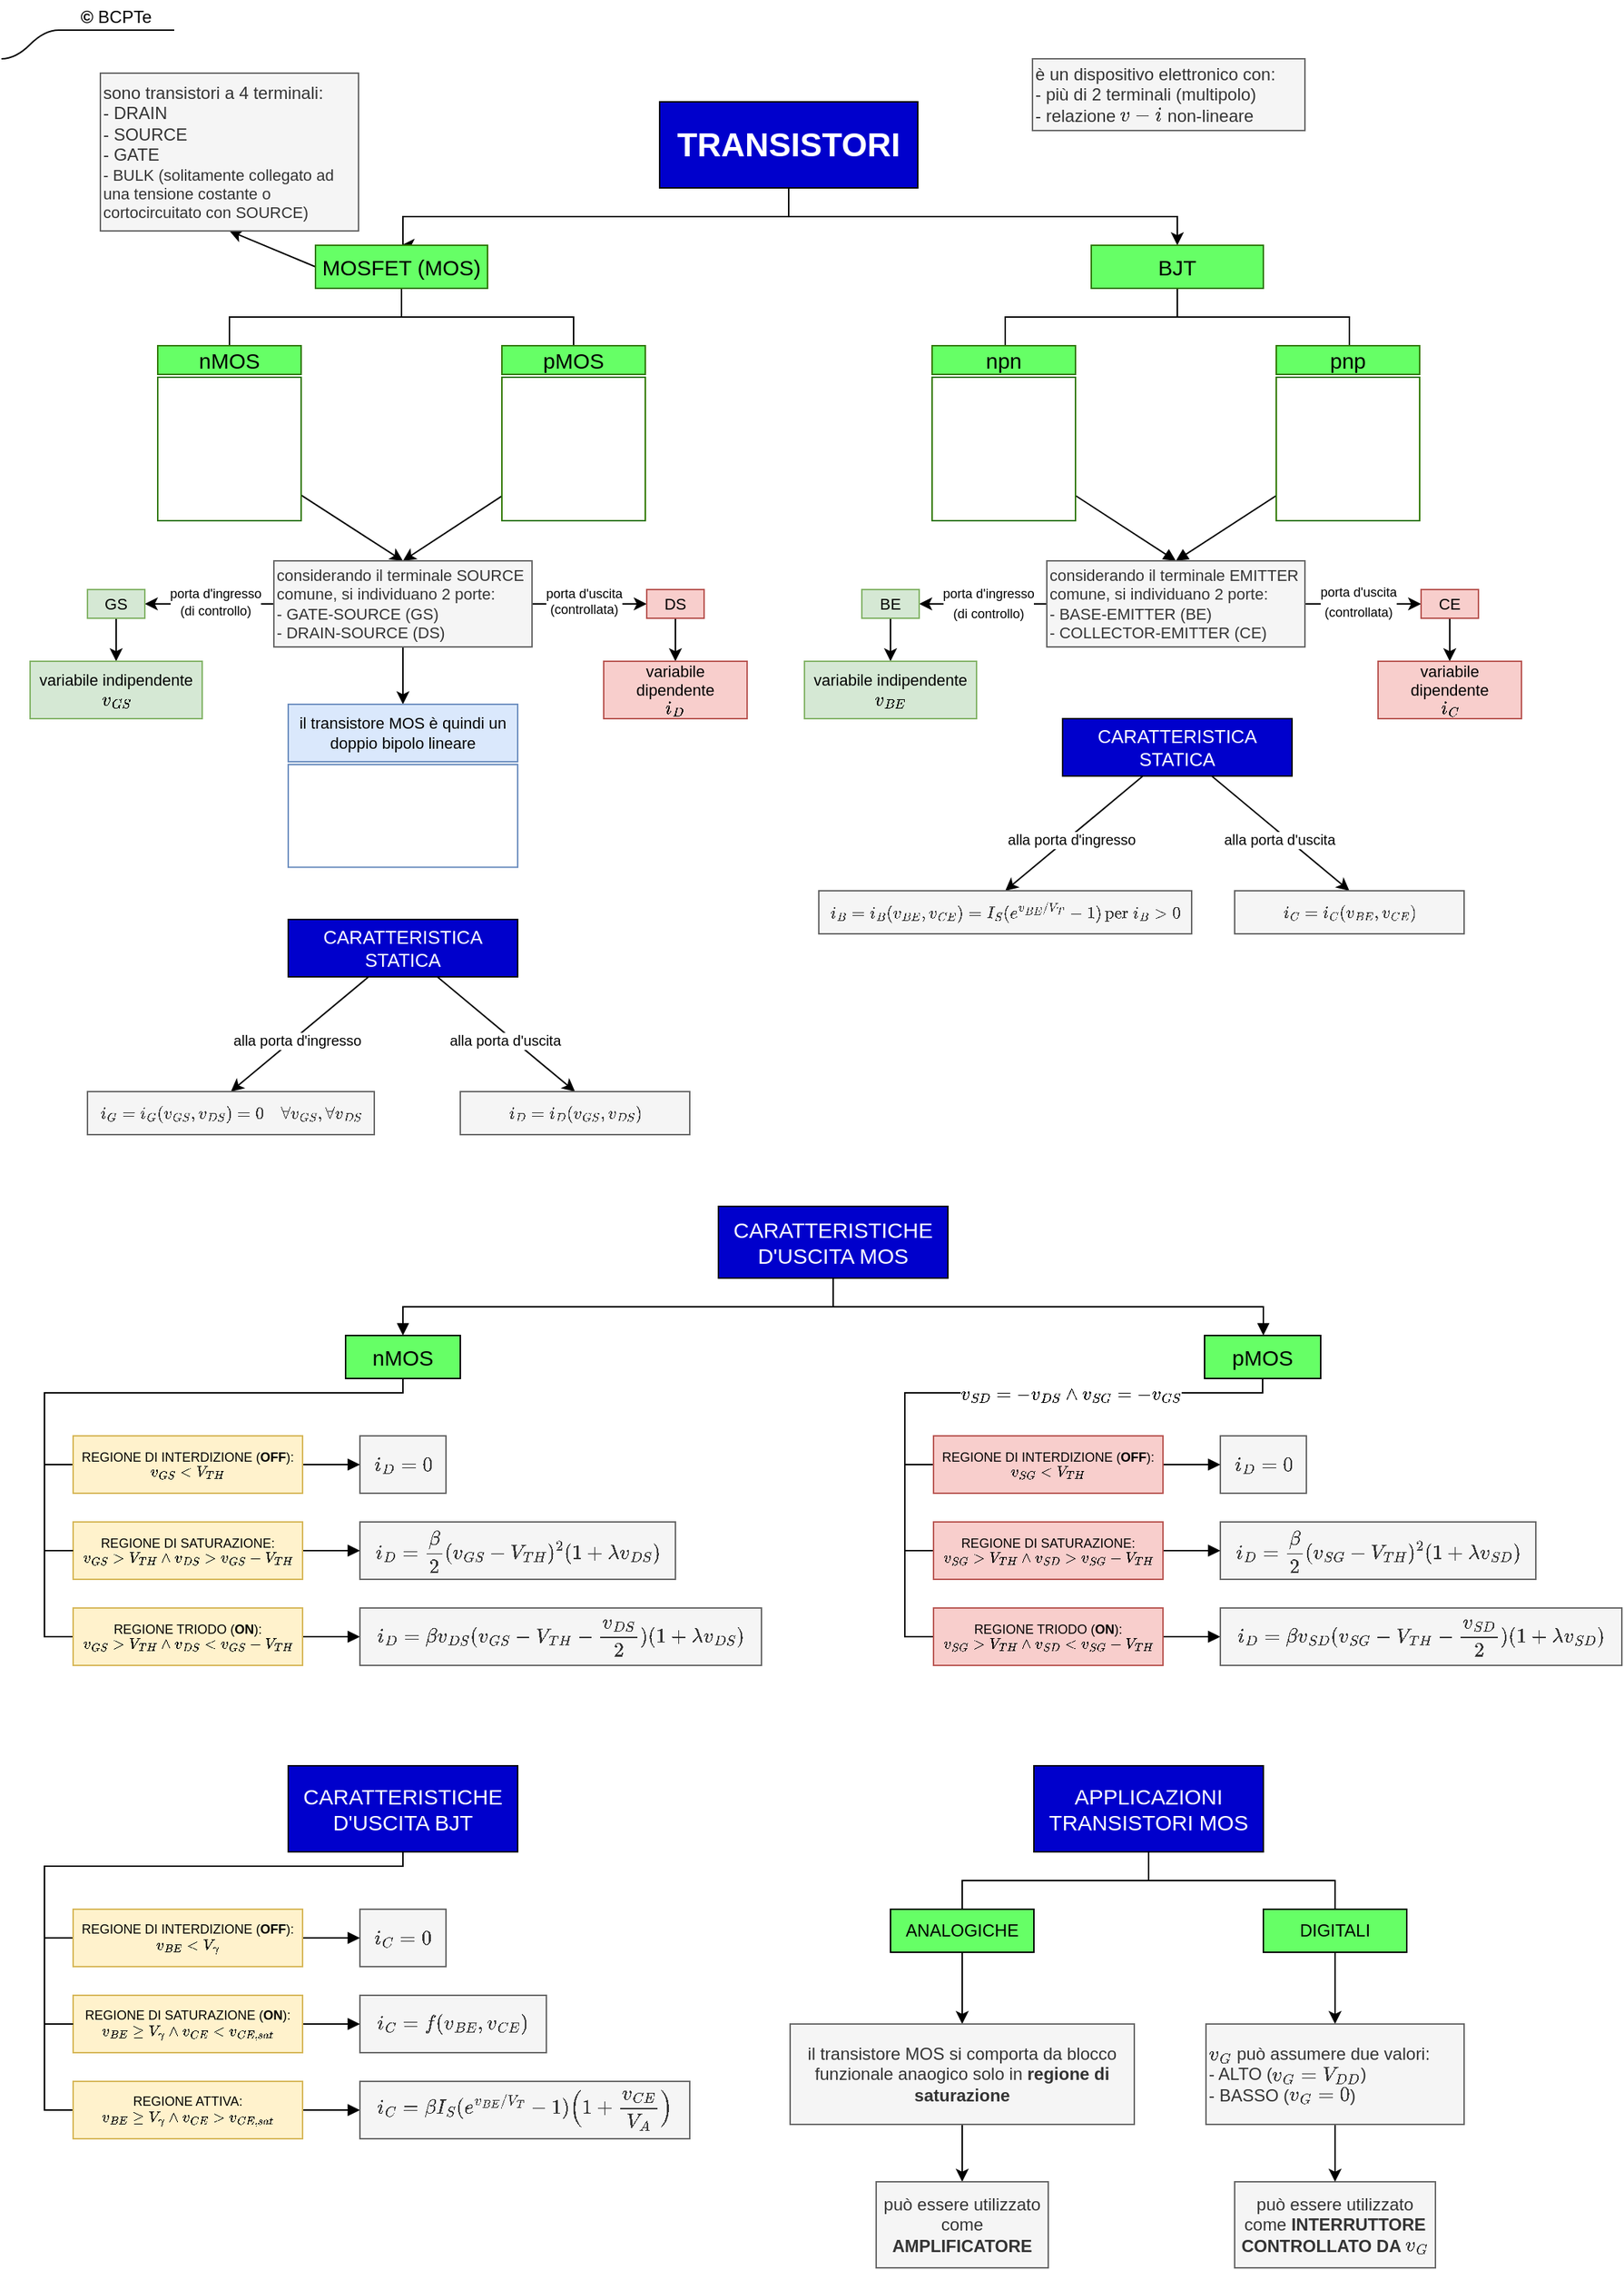 <mxfile version="19.0.0" type="github">
  <diagram id="slHnJ4RoC0adQhZjdGyo" name="Pagina-1">
    <mxGraphModel dx="741" dy="424" grid="1" gridSize="10" guides="0" tooltips="1" connect="1" arrows="1" fold="1" page="1" pageScale="1" pageWidth="1169" pageHeight="827" math="1" shadow="0">
      <root>
        <mxCell id="0" />
        <mxCell id="1" parent="0" />
        <mxCell id="GKCKslpy26udIbWONHnp-12" style="edgeStyle=orthogonalEdgeStyle;rounded=0;orthogonalLoop=1;jettySize=auto;html=1;entryX=0.5;entryY=0;entryDx=0;entryDy=0;fontSize=15;fontColor=#000000;" parent="1" source="GKCKslpy26udIbWONHnp-1" target="GKCKslpy26udIbWONHnp-9" edge="1">
          <mxGeometry relative="1" as="geometry">
            <Array as="points">
              <mxPoint x="549" y="150" />
              <mxPoint x="280" y="150" />
              <mxPoint x="280" y="170" />
            </Array>
          </mxGeometry>
        </mxCell>
        <mxCell id="GKCKslpy26udIbWONHnp-13" style="edgeStyle=orthogonalEdgeStyle;rounded=0;orthogonalLoop=1;jettySize=auto;html=1;entryX=0.5;entryY=0;entryDx=0;entryDy=0;fontSize=15;fontColor=#000000;" parent="1" source="GKCKslpy26udIbWONHnp-1" target="GKCKslpy26udIbWONHnp-10" edge="1">
          <mxGeometry relative="1" as="geometry">
            <Array as="points">
              <mxPoint x="549" y="150" />
              <mxPoint x="820" y="150" />
            </Array>
          </mxGeometry>
        </mxCell>
        <mxCell id="GKCKslpy26udIbWONHnp-1" value="&lt;b&gt;TRANSISTORI&lt;/b&gt;" style="whiteSpace=wrap;html=1;fontSize=23;fillColor=#0000CC;fontColor=#FFFFFF;" parent="1" vertex="1">
          <mxGeometry x="459" y="70" width="180" height="60" as="geometry" />
        </mxCell>
        <mxCell id="GKCKslpy26udIbWONHnp-4" value="&lt;b&gt;&lt;span class=&quot;mw-redirect&quot;&gt;©&lt;/span&gt;&lt;/b&gt; BCPTe" style="whiteSpace=wrap;html=1;shape=partialRectangle;top=0;left=0;bottom=1;right=0;points=[[0,1],[1,1]];fillColor=none;align=center;verticalAlign=bottom;routingCenterY=0.5;snapToPoint=1;recursiveResize=0;autosize=1;treeFolding=1;treeMoving=1;newEdgeStyle={&quot;edgeStyle&quot;:&quot;entityRelationEdgeStyle&quot;,&quot;startArrow&quot;:&quot;none&quot;,&quot;endArrow&quot;:&quot;none&quot;,&quot;segment&quot;:10,&quot;curved&quot;:1};" parent="1" vertex="1">
          <mxGeometry x="40" width="80" height="20" as="geometry" />
        </mxCell>
        <mxCell id="GKCKslpy26udIbWONHnp-5" value="" style="edgeStyle=entityRelationEdgeStyle;startArrow=none;endArrow=none;segment=10;curved=1;rounded=0;" parent="1" target="GKCKslpy26udIbWONHnp-4" edge="1">
          <mxGeometry relative="1" as="geometry">
            <mxPoint y="40" as="sourcePoint" />
          </mxGeometry>
        </mxCell>
        <mxCell id="GKCKslpy26udIbWONHnp-6" value="&lt;div style=&quot;&quot; align=&quot;left&quot;&gt;&lt;font style=&quot;font-size: 12px;&quot;&gt;è un dispositivo elettronico con:&lt;br&gt;&lt;/font&gt;&lt;/div&gt;&lt;font style=&quot;font-size: 12px;&quot;&gt;- più di 2 terminali (multipolo)&lt;br&gt;- relazione \(v-i\) non-lineare&lt;/font&gt;" style="whiteSpace=wrap;html=1;strokeColor=#666666;fillColor=#f5f5f5;align=left;fontColor=#333333;" parent="1" vertex="1">
          <mxGeometry x="719" y="40" width="190" height="50" as="geometry" />
        </mxCell>
        <mxCell id="GKCKslpy26udIbWONHnp-16" style="edgeStyle=orthogonalEdgeStyle;rounded=0;orthogonalLoop=1;jettySize=auto;html=1;entryX=0.5;entryY=0;entryDx=0;entryDy=0;fontSize=15;fontColor=#000000;endArrow=none;endFill=0;" parent="1" source="GKCKslpy26udIbWONHnp-9" target="GKCKslpy26udIbWONHnp-14" edge="1">
          <mxGeometry relative="1" as="geometry">
            <Array as="points">
              <mxPoint x="279" y="220" />
              <mxPoint x="159" y="220" />
            </Array>
          </mxGeometry>
        </mxCell>
        <mxCell id="GKCKslpy26udIbWONHnp-17" style="edgeStyle=orthogonalEdgeStyle;rounded=0;orthogonalLoop=1;jettySize=auto;html=1;entryX=0.5;entryY=0;entryDx=0;entryDy=0;fontSize=15;fontColor=#000000;endArrow=none;endFill=0;" parent="1" source="GKCKslpy26udIbWONHnp-9" target="GKCKslpy26udIbWONHnp-15" edge="1">
          <mxGeometry relative="1" as="geometry">
            <Array as="points">
              <mxPoint x="279" y="220" />
              <mxPoint x="399" y="220" />
            </Array>
          </mxGeometry>
        </mxCell>
        <mxCell id="Byet9GKhUcZKY6ZSXrdh-2" style="rounded=0;orthogonalLoop=1;jettySize=auto;html=1;entryX=0.5;entryY=1;entryDx=0;entryDy=0;exitX=0;exitY=0.5;exitDx=0;exitDy=0;" parent="1" source="GKCKslpy26udIbWONHnp-9" target="Byet9GKhUcZKY6ZSXrdh-1" edge="1">
          <mxGeometry relative="1" as="geometry" />
        </mxCell>
        <mxCell id="GKCKslpy26udIbWONHnp-9" value="&lt;font style=&quot;font-size: 15px;&quot;&gt;MOSFET (MOS)&lt;br style=&quot;font-size: 15px;&quot;&gt;&lt;/font&gt;" style="whiteSpace=wrap;html=1;fontSize=15;fontColor=#000000;fillColor=#66FF66;strokeColor=#2D7600;verticalAlign=middle;align=center;" parent="1" vertex="1">
          <mxGeometry x="219" y="170" width="120" height="30" as="geometry" />
        </mxCell>
        <mxCell id="X2BhTEOmSYzgq8DDmFFD-74" style="edgeStyle=orthogonalEdgeStyle;rounded=0;orthogonalLoop=1;jettySize=auto;html=1;entryX=0.5;entryY=0;entryDx=0;entryDy=0;fontSize=11;fontColor=#000000;endArrow=none;endFill=0;" edge="1" parent="1" source="GKCKslpy26udIbWONHnp-10" target="X2BhTEOmSYzgq8DDmFFD-69">
          <mxGeometry relative="1" as="geometry">
            <Array as="points">
              <mxPoint x="820" y="220" />
              <mxPoint x="700" y="220" />
              <mxPoint x="700" y="240" />
            </Array>
          </mxGeometry>
        </mxCell>
        <mxCell id="X2BhTEOmSYzgq8DDmFFD-75" style="edgeStyle=orthogonalEdgeStyle;rounded=0;orthogonalLoop=1;jettySize=auto;html=1;entryX=0.5;entryY=0;entryDx=0;entryDy=0;fontSize=11;fontColor=#000000;endArrow=none;endFill=0;" edge="1" parent="1" source="GKCKslpy26udIbWONHnp-10" target="X2BhTEOmSYzgq8DDmFFD-70">
          <mxGeometry relative="1" as="geometry">
            <Array as="points">
              <mxPoint x="820" y="220" />
              <mxPoint x="940" y="220" />
              <mxPoint x="940" y="240" />
            </Array>
          </mxGeometry>
        </mxCell>
        <mxCell id="GKCKslpy26udIbWONHnp-10" value="BJT" style="whiteSpace=wrap;html=1;fontSize=15;fontColor=#000000;fillColor=#66FF66;strokeColor=#2D7600;" parent="1" vertex="1">
          <mxGeometry x="760" y="170" width="120" height="30" as="geometry" />
        </mxCell>
        <mxCell id="GKCKslpy26udIbWONHnp-14" value="nMOS" style="whiteSpace=wrap;html=1;fontSize=15;fontColor=#000000;strokeColor=#2D7600;fillColor=#66FF66;" parent="1" vertex="1">
          <mxGeometry x="109" y="240" width="100" height="20" as="geometry" />
        </mxCell>
        <mxCell id="GKCKslpy26udIbWONHnp-15" value="&lt;div&gt;pMOS&lt;/div&gt;" style="whiteSpace=wrap;html=1;fontSize=15;fontColor=#000000;strokeColor=#2D7600;fillColor=#66FF66;" parent="1" vertex="1">
          <mxGeometry x="349" y="240" width="100" height="20" as="geometry" />
        </mxCell>
        <mxCell id="Byet9GKhUcZKY6ZSXrdh-12" style="edgeStyle=none;rounded=0;orthogonalLoop=1;jettySize=auto;html=1;fontSize=11;entryX=0.5;entryY=0;entryDx=0;entryDy=0;" parent="1" source="xVxi0OHTIi938xalqr-v-1" target="Byet9GKhUcZKY6ZSXrdh-6" edge="1">
          <mxGeometry relative="1" as="geometry">
            <mxPoint x="280" y="430" as="targetPoint" />
          </mxGeometry>
        </mxCell>
        <mxCell id="xVxi0OHTIi938xalqr-v-1" value="" style="shape=image;verticalLabelPosition=bottom;labelBackgroundColor=default;verticalAlign=middle;aspect=fixed;imageAspect=0;image=https://raw.githubusercontent.com/BCPTe/SETM/main/images/05/pmos_simbolo.png;imageBorder=#2D7600;perimeterSpacing=0;" parent="1" vertex="1">
          <mxGeometry x="349" y="262" width="100" height="100" as="geometry" />
        </mxCell>
        <mxCell id="Byet9GKhUcZKY6ZSXrdh-11" style="edgeStyle=none;rounded=0;orthogonalLoop=1;jettySize=auto;html=1;entryX=0.5;entryY=0;entryDx=0;entryDy=0;fontSize=11;" parent="1" source="DFONRw64RP-OTkSRBfMr-1" target="Byet9GKhUcZKY6ZSXrdh-6" edge="1">
          <mxGeometry relative="1" as="geometry" />
        </mxCell>
        <mxCell id="DFONRw64RP-OTkSRBfMr-1" value="" style="shape=image;verticalLabelPosition=bottom;labelBackgroundColor=default;verticalAlign=top;aspect=fixed;imageAspect=0;image=https://raw.githubusercontent.com/BCPTe/SETM/main/images/05/nmos_simbolo.png;imageBorder=#2D7600;" parent="1" vertex="1">
          <mxGeometry x="109" y="262" width="100" height="100" as="geometry" />
        </mxCell>
        <mxCell id="Byet9GKhUcZKY6ZSXrdh-1" value="&lt;div&gt;sono transistori a 4 terminali:&lt;/div&gt;&lt;div&gt;- DRAIN&lt;/div&gt;&lt;div&gt;- SOURCE&lt;/div&gt;&lt;div&gt;- GATE&lt;/div&gt;&lt;div style=&quot;font-size: 11px;&quot;&gt;- BULK &lt;font style=&quot;font-size: 11px;&quot;&gt;(solitamente collegato ad una tensione costante o cortocircuitato con SOURCE)&lt;/font&gt;&lt;br&gt;&lt;/div&gt;" style="whiteSpace=wrap;html=1;align=left;fillColor=#f5f5f5;fontColor=#333333;strokeColor=#666666;" parent="1" vertex="1">
          <mxGeometry x="69" y="50" width="180" height="110" as="geometry" />
        </mxCell>
        <mxCell id="Byet9GKhUcZKY6ZSXrdh-14" value="" style="edgeStyle=none;rounded=0;orthogonalLoop=1;jettySize=auto;html=1;fontSize=11;" parent="1" source="Byet9GKhUcZKY6ZSXrdh-6" target="Byet9GKhUcZKY6ZSXrdh-13" edge="1">
          <mxGeometry relative="1" as="geometry" />
        </mxCell>
        <mxCell id="Byet9GKhUcZKY6ZSXrdh-17" value="" style="edgeStyle=none;rounded=0;orthogonalLoop=1;jettySize=auto;html=1;fontSize=11;" parent="1" source="Byet9GKhUcZKY6ZSXrdh-6" target="Byet9GKhUcZKY6ZSXrdh-16" edge="1">
          <mxGeometry relative="1" as="geometry" />
        </mxCell>
        <mxCell id="Byet9GKhUcZKY6ZSXrdh-18" value="&lt;div&gt;&lt;font style=&quot;font-size: 9px;&quot;&gt;porta d&#39;ingresso&lt;/font&gt;&lt;/div&gt;&lt;div&gt;&lt;font style=&quot;font-size: 9px;&quot;&gt;(di controllo)&lt;/font&gt;&lt;/div&gt;" style="edgeLabel;html=1;align=center;verticalAlign=middle;resizable=0;points=[];fontSize=10;" parent="Byet9GKhUcZKY6ZSXrdh-17" vertex="1" connectable="0">
          <mxGeometry x="0.238" y="-1" relative="1" as="geometry">
            <mxPoint x="14" y="-1" as="offset" />
          </mxGeometry>
        </mxCell>
        <mxCell id="Byet9GKhUcZKY6ZSXrdh-22" value="" style="edgeStyle=none;rounded=0;orthogonalLoop=1;jettySize=auto;html=1;fontSize=9;" parent="1" source="Byet9GKhUcZKY6ZSXrdh-6" target="Byet9GKhUcZKY6ZSXrdh-21" edge="1">
          <mxGeometry relative="1" as="geometry" />
        </mxCell>
        <mxCell id="Byet9GKhUcZKY6ZSXrdh-23" value="&lt;div&gt;porta d&#39;uscita&lt;/div&gt;&lt;div&gt;(controllata)&lt;/div&gt;" style="edgeLabel;html=1;align=center;verticalAlign=middle;resizable=0;points=[];fontSize=9;" parent="Byet9GKhUcZKY6ZSXrdh-22" vertex="1" connectable="0">
          <mxGeometry x="-0.531" y="-2" relative="1" as="geometry">
            <mxPoint x="17" y="-4" as="offset" />
          </mxGeometry>
        </mxCell>
        <mxCell id="Byet9GKhUcZKY6ZSXrdh-6" value="&lt;div align=&quot;left&quot;&gt;considerando il terminale SOURCE comune, si individuano 2 porte:&lt;/div&gt;&lt;div align=&quot;left&quot;&gt;- GATE-SOURCE (GS)&lt;/div&gt;&lt;div align=&quot;left&quot;&gt;- DRAIN-SOURCE (DS)&lt;br&gt;&lt;/div&gt;" style="whiteSpace=wrap;html=1;fontSize=11;align=left;fillColor=#f5f5f5;fontColor=#333333;strokeColor=#666666;" parent="1" vertex="1">
          <mxGeometry x="190" y="390" width="180" height="60" as="geometry" />
        </mxCell>
        <mxCell id="Byet9GKhUcZKY6ZSXrdh-13" value="&lt;div align=&quot;center&quot;&gt;il transistore MOS è quindi un doppio bipolo lineare&lt;/div&gt;" style="whiteSpace=wrap;html=1;fontSize=11;align=center;fillColor=#dae8fc;strokeColor=#6c8ebf;" parent="1" vertex="1">
          <mxGeometry x="200" y="490" width="160" height="40" as="geometry" />
        </mxCell>
        <mxCell id="Byet9GKhUcZKY6ZSXrdh-15" value="" style="shape=image;verticalLabelPosition=bottom;labelBackgroundColor=default;verticalAlign=top;aspect=fixed;imageAspect=0;image=https://raw.githubusercontent.com/BCPTe/SETM/main/images/05/mos_doppiobipolo.png;imageBorder=#6C8EBF;" parent="1" vertex="1">
          <mxGeometry x="200" y="532" width="160" height="71.6" as="geometry" />
        </mxCell>
        <mxCell id="Byet9GKhUcZKY6ZSXrdh-25" value="" style="edgeStyle=none;rounded=0;orthogonalLoop=1;jettySize=auto;html=1;fontSize=9;" parent="1" source="Byet9GKhUcZKY6ZSXrdh-16" edge="1">
          <mxGeometry relative="1" as="geometry">
            <mxPoint x="80" y="460" as="targetPoint" />
          </mxGeometry>
        </mxCell>
        <mxCell id="Byet9GKhUcZKY6ZSXrdh-16" value="&lt;div align=&quot;center&quot;&gt;GS&lt;/div&gt;" style="whiteSpace=wrap;html=1;fontSize=11;align=center;fillColor=#d5e8d4;strokeColor=#82b366;" parent="1" vertex="1">
          <mxGeometry x="60" y="410" width="40" height="20" as="geometry" />
        </mxCell>
        <mxCell id="Byet9GKhUcZKY6ZSXrdh-27" value="" style="edgeStyle=none;rounded=0;orthogonalLoop=1;jettySize=auto;html=1;fontSize=9;exitX=0.5;exitY=1;exitDx=0;exitDy=0;entryX=0.5;entryY=0;entryDx=0;entryDy=0;" parent="1" source="Byet9GKhUcZKY6ZSXrdh-21" target="Byet9GKhUcZKY6ZSXrdh-26" edge="1">
          <mxGeometry relative="1" as="geometry">
            <mxPoint x="488.66" y="430" as="sourcePoint" />
            <mxPoint x="488.66" y="460" as="targetPoint" />
          </mxGeometry>
        </mxCell>
        <mxCell id="Byet9GKhUcZKY6ZSXrdh-21" value="&lt;div align=&quot;center&quot;&gt;DS&lt;/div&gt;" style="whiteSpace=wrap;html=1;fontSize=11;align=center;fillColor=#f8cecc;strokeColor=#b85450;" parent="1" vertex="1">
          <mxGeometry x="450" y="410" width="40" height="20" as="geometry" />
        </mxCell>
        <mxCell id="Byet9GKhUcZKY6ZSXrdh-24" value="&lt;div&gt;variabile indipendente&lt;/div&gt;&lt;div&gt;\(v_{GS}\)&lt;br&gt;&lt;/div&gt;" style="whiteSpace=wrap;html=1;fontSize=11;fillColor=#d5e8d4;strokeColor=#82b366;" parent="1" vertex="1">
          <mxGeometry x="20" y="460" width="120" height="40" as="geometry" />
        </mxCell>
        <mxCell id="Byet9GKhUcZKY6ZSXrdh-26" value="&lt;div&gt;variabile dipendente&lt;/div&gt;&lt;div&gt;\(i_D\)&lt;br&gt;&lt;/div&gt;" style="whiteSpace=wrap;html=1;fontSize=11;fillColor=#f8cecc;strokeColor=#b85450;" parent="1" vertex="1">
          <mxGeometry x="420" y="460" width="100" height="40" as="geometry" />
        </mxCell>
        <mxCell id="Byet9GKhUcZKY6ZSXrdh-38" style="edgeStyle=none;rounded=0;orthogonalLoop=1;jettySize=auto;html=1;entryX=0.5;entryY=0;entryDx=0;entryDy=0;fontSize=10;" parent="1" source="Byet9GKhUcZKY6ZSXrdh-33" target="Byet9GKhUcZKY6ZSXrdh-36" edge="1">
          <mxGeometry relative="1" as="geometry" />
        </mxCell>
        <mxCell id="Byet9GKhUcZKY6ZSXrdh-39" value="alla porta d&#39;ingresso" style="edgeLabel;html=1;align=center;verticalAlign=middle;resizable=0;points=[];fontSize=10;" parent="Byet9GKhUcZKY6ZSXrdh-38" vertex="1" connectable="0">
          <mxGeometry x="0.23" y="2" relative="1" as="geometry">
            <mxPoint x="8" y="-7" as="offset" />
          </mxGeometry>
        </mxCell>
        <mxCell id="Byet9GKhUcZKY6ZSXrdh-42" style="edgeStyle=none;rounded=0;orthogonalLoop=1;jettySize=auto;html=1;entryX=0.5;entryY=0;entryDx=0;entryDy=0;fontSize=10;" parent="1" source="Byet9GKhUcZKY6ZSXrdh-33" target="Byet9GKhUcZKY6ZSXrdh-37" edge="1">
          <mxGeometry relative="1" as="geometry" />
        </mxCell>
        <mxCell id="Byet9GKhUcZKY6ZSXrdh-43" value="alla porta d&#39;uscita" style="edgeLabel;html=1;align=center;verticalAlign=middle;resizable=0;points=[];fontSize=10;" parent="Byet9GKhUcZKY6ZSXrdh-42" vertex="1" connectable="0">
          <mxGeometry x="-0.073" y="-1" relative="1" as="geometry">
            <mxPoint x="3" y="6" as="offset" />
          </mxGeometry>
        </mxCell>
        <mxCell id="Byet9GKhUcZKY6ZSXrdh-33" value="&lt;div style=&quot;font-size: 13px;&quot;&gt;&lt;font style=&quot;font-size: 13px;&quot;&gt;CARATTERISTICA STATICA&lt;br&gt;&lt;/font&gt;&lt;/div&gt;" style="whiteSpace=wrap;html=1;fontSize=23;fillColor=#0000CC;fontColor=#FFFFFF;" parent="1" vertex="1">
          <mxGeometry x="200" y="640" width="160" height="40" as="geometry" />
        </mxCell>
        <mxCell id="Byet9GKhUcZKY6ZSXrdh-36" value="$$i_G = i_G(v_{GS},v_{DS}) = 0 \quad \forall v_{GS}, \forall v_{DS}$$" style="text;whiteSpace=wrap;html=1;fontSize=10;verticalAlign=middle;align=center;labelBorderColor=none;strokeColor=#666666;strokeWidth=1;fillColor=#f5f5f5;fontColor=#333333;" parent="1" vertex="1">
          <mxGeometry x="60" y="760" width="200" height="30" as="geometry" />
        </mxCell>
        <mxCell id="Byet9GKhUcZKY6ZSXrdh-37" value="$$i_D = i_D(v_{GS},v_{DS})$$" style="text;whiteSpace=wrap;html=1;fontSize=10;verticalAlign=middle;align=center;labelBorderColor=none;strokeColor=#666666;strokeWidth=1;fillColor=#f5f5f5;fontColor=#333333;" parent="1" vertex="1">
          <mxGeometry x="320" y="760" width="160" height="30" as="geometry" />
        </mxCell>
        <mxCell id="X2BhTEOmSYzgq8DDmFFD-45" style="edgeStyle=orthogonalEdgeStyle;rounded=0;orthogonalLoop=1;jettySize=auto;html=1;entryX=0;entryY=0.5;entryDx=0;entryDy=0;fontSize=12;fontColor=#000000;endArrow=none;endFill=0;" edge="1" parent="1" source="X2BhTEOmSYzgq8DDmFFD-2" target="X2BhTEOmSYzgq8DDmFFD-13">
          <mxGeometry relative="1" as="geometry">
            <Array as="points">
              <mxPoint x="280" y="970" />
              <mxPoint x="30" y="970" />
              <mxPoint x="30" y="1140" />
            </Array>
          </mxGeometry>
        </mxCell>
        <mxCell id="X2BhTEOmSYzgq8DDmFFD-52" style="edgeStyle=orthogonalEdgeStyle;rounded=0;orthogonalLoop=1;jettySize=auto;html=1;entryX=0;entryY=0.5;entryDx=0;entryDy=0;fontSize=12;fontColor=#000000;endArrow=none;endFill=0;" edge="1" parent="1" source="X2BhTEOmSYzgq8DDmFFD-2" target="X2BhTEOmSYzgq8DDmFFD-12">
          <mxGeometry relative="1" as="geometry">
            <Array as="points">
              <mxPoint x="280" y="970" />
              <mxPoint x="30" y="970" />
              <mxPoint x="30" y="1020" />
            </Array>
          </mxGeometry>
        </mxCell>
        <mxCell id="X2BhTEOmSYzgq8DDmFFD-2" value="nMOS" style="whiteSpace=wrap;html=1;fontSize=15;fillColor=#66FF66;fontColor=#000000;" vertex="1" parent="1">
          <mxGeometry x="240" y="930" width="80" height="30" as="geometry" />
        </mxCell>
        <mxCell id="X2BhTEOmSYzgq8DDmFFD-3" value="$$i_D = 0$$" style="whiteSpace=wrap;html=1;strokeColor=#666666;fillColor=#f5f5f5;fontColor=#333333;" vertex="1" parent="1">
          <mxGeometry x="250" y="1000" width="60" height="40" as="geometry" />
        </mxCell>
        <mxCell id="X2BhTEOmSYzgq8DDmFFD-5" value="$$i_D = \frac{\beta}{2}(v_{GS}-V_{TH})^2(1+\lambda v_{DS})$$" style="whiteSpace=wrap;html=1;strokeColor=#666666;fillColor=#f5f5f5;fontColor=#333333;" vertex="1" parent="1">
          <mxGeometry x="250" y="1060" width="220" height="40" as="geometry" />
        </mxCell>
        <mxCell id="X2BhTEOmSYzgq8DDmFFD-47" style="edgeStyle=orthogonalEdgeStyle;rounded=0;orthogonalLoop=1;jettySize=auto;html=1;fontSize=12;fontColor=#000000;endArrow=block;endFill=1;entryX=0;entryY=0.5;entryDx=0;entryDy=0;" edge="1" parent="1" source="X2BhTEOmSYzgq8DDmFFD-12" target="X2BhTEOmSYzgq8DDmFFD-3">
          <mxGeometry relative="1" as="geometry">
            <mxPoint x="240" y="1020" as="targetPoint" />
          </mxGeometry>
        </mxCell>
        <mxCell id="X2BhTEOmSYzgq8DDmFFD-12" value="&lt;div style=&quot;font-size: 9px;&quot;&gt;REGIONE DI INTERDIZIONE (&lt;b&gt;OFF&lt;/b&gt;):&lt;/div&gt;&lt;div style=&quot;font-size: 9px;&quot;&gt;\( v_{GS} &amp;lt; V_{TH} \)&lt;br style=&quot;font-size: 9px;&quot;&gt;&lt;/div&gt;" style="whiteSpace=wrap;html=1;fontSize=9;fillColor=#fff2cc;strokeColor=#d6b656;" vertex="1" parent="1">
          <mxGeometry x="50" y="1000" width="160" height="40" as="geometry" />
        </mxCell>
        <mxCell id="X2BhTEOmSYzgq8DDmFFD-49" style="edgeStyle=orthogonalEdgeStyle;rounded=0;orthogonalLoop=1;jettySize=auto;html=1;fontSize=12;fontColor=#000000;endArrow=block;endFill=1;entryX=0;entryY=0.5;entryDx=0;entryDy=0;" edge="1" parent="1" source="X2BhTEOmSYzgq8DDmFFD-13" target="X2BhTEOmSYzgq8DDmFFD-46">
          <mxGeometry relative="1" as="geometry">
            <mxPoint x="240" y="1140" as="targetPoint" />
          </mxGeometry>
        </mxCell>
        <mxCell id="X2BhTEOmSYzgq8DDmFFD-13" value="&lt;div style=&quot;font-size: 9px;&quot;&gt;REGIONE TRIODO (&lt;b&gt;ON&lt;/b&gt;):&lt;/div&gt;&lt;div style=&quot;font-size: 9px;&quot;&gt;\( v_{GS} &amp;gt; V_{TH} \wedge v_{DS} &amp;lt; v_{GS}-V_{TH} \)&lt;br style=&quot;font-size: 9px;&quot;&gt;&lt;/div&gt;" style="whiteSpace=wrap;html=1;fontSize=9;fillColor=#fff2cc;strokeColor=#d6b656;" vertex="1" parent="1">
          <mxGeometry x="50" y="1120" width="160" height="40" as="geometry" />
        </mxCell>
        <mxCell id="X2BhTEOmSYzgq8DDmFFD-48" style="edgeStyle=orthogonalEdgeStyle;rounded=0;orthogonalLoop=1;jettySize=auto;html=1;fontSize=12;fontColor=#000000;endArrow=block;endFill=1;entryX=0;entryY=0.5;entryDx=0;entryDy=0;" edge="1" parent="1" source="X2BhTEOmSYzgq8DDmFFD-14" target="X2BhTEOmSYzgq8DDmFFD-5">
          <mxGeometry relative="1" as="geometry">
            <mxPoint x="240" y="1080" as="targetPoint" />
          </mxGeometry>
        </mxCell>
        <mxCell id="X2BhTEOmSYzgq8DDmFFD-14" value="&lt;div style=&quot;font-size: 9px;&quot;&gt;REGIONE DI SATURAZIONE:&lt;/div&gt;&lt;div style=&quot;font-size: 9px;&quot;&gt;\( v_{GS} &amp;gt; V_{TH} \wedge v_{DS} &amp;gt; v_{GS}-V_{TH} \)&lt;/div&gt;" style="whiteSpace=wrap;html=1;fontSize=9;fillColor=#fff2cc;strokeColor=#d6b656;" vertex="1" parent="1">
          <mxGeometry x="50" y="1060" width="160" height="40" as="geometry" />
        </mxCell>
        <mxCell id="X2BhTEOmSYzgq8DDmFFD-41" style="edgeStyle=orthogonalEdgeStyle;rounded=0;orthogonalLoop=1;jettySize=auto;html=1;entryX=0.5;entryY=0;entryDx=0;entryDy=0;fontSize=9;fontColor=#000000;endArrow=block;endFill=1;" edge="1" parent="1" source="X2BhTEOmSYzgq8DDmFFD-20" target="X2BhTEOmSYzgq8DDmFFD-2">
          <mxGeometry relative="1" as="geometry">
            <Array as="points">
              <mxPoint x="580" y="910" />
              <mxPoint x="280" y="910" />
            </Array>
          </mxGeometry>
        </mxCell>
        <mxCell id="X2BhTEOmSYzgq8DDmFFD-42" style="edgeStyle=orthogonalEdgeStyle;rounded=0;orthogonalLoop=1;jettySize=auto;html=1;entryX=0.5;entryY=0;entryDx=0;entryDy=0;fontSize=9;fontColor=#000000;endArrow=block;endFill=1;" edge="1" parent="1" source="X2BhTEOmSYzgq8DDmFFD-20" target="X2BhTEOmSYzgq8DDmFFD-34">
          <mxGeometry relative="1" as="geometry">
            <Array as="points">
              <mxPoint x="580" y="910" />
              <mxPoint x="880" y="910" />
              <mxPoint x="880" y="930" />
            </Array>
          </mxGeometry>
        </mxCell>
        <mxCell id="X2BhTEOmSYzgq8DDmFFD-20" value="&lt;div style=&quot;font-size: 15px;&quot;&gt;&lt;font style=&quot;font-size: 15px;&quot;&gt;CARATTERISTICHE D&#39;USCITA MOS&lt;br style=&quot;font-size: 15px;&quot;&gt;&lt;/font&gt;&lt;/div&gt;" style="whiteSpace=wrap;html=1;fontSize=15;fillColor=#0000CC;fontColor=#FFFFFF;" vertex="1" parent="1">
          <mxGeometry x="500" y="840" width="160" height="50" as="geometry" />
        </mxCell>
        <mxCell id="X2BhTEOmSYzgq8DDmFFD-64" style="edgeStyle=orthogonalEdgeStyle;rounded=0;orthogonalLoop=1;jettySize=auto;html=1;entryX=0;entryY=0.5;entryDx=0;entryDy=0;fontSize=12;fontColor=#000000;endArrow=none;endFill=0;" edge="1" parent="1" source="X2BhTEOmSYzgq8DDmFFD-34" target="X2BhTEOmSYzgq8DDmFFD-58">
          <mxGeometry relative="1" as="geometry">
            <Array as="points">
              <mxPoint x="880" y="970" />
              <mxPoint x="630" y="970" />
              <mxPoint x="630" y="1020" />
            </Array>
          </mxGeometry>
        </mxCell>
        <mxCell id="X2BhTEOmSYzgq8DDmFFD-65" style="edgeStyle=orthogonalEdgeStyle;rounded=0;orthogonalLoop=1;jettySize=auto;html=1;entryX=0;entryY=0.5;entryDx=0;entryDy=0;fontSize=12;fontColor=#000000;endArrow=none;endFill=0;" edge="1" parent="1" source="X2BhTEOmSYzgq8DDmFFD-34" target="X2BhTEOmSYzgq8DDmFFD-62">
          <mxGeometry relative="1" as="geometry">
            <Array as="points">
              <mxPoint x="880" y="970" />
              <mxPoint x="630" y="970" />
              <mxPoint x="630" y="1080" />
            </Array>
          </mxGeometry>
        </mxCell>
        <mxCell id="X2BhTEOmSYzgq8DDmFFD-66" style="edgeStyle=orthogonalEdgeStyle;rounded=0;orthogonalLoop=1;jettySize=auto;html=1;entryX=0;entryY=0.5;entryDx=0;entryDy=0;fontSize=12;fontColor=#000000;endArrow=none;endFill=0;" edge="1" parent="1">
          <mxGeometry relative="1" as="geometry">
            <mxPoint x="879.52" y="960" as="sourcePoint" />
            <mxPoint x="650" y="1140" as="targetPoint" />
            <Array as="points">
              <mxPoint x="880" y="970" />
              <mxPoint x="630" y="970" />
              <mxPoint x="630" y="1140" />
            </Array>
          </mxGeometry>
        </mxCell>
        <mxCell id="X2BhTEOmSYzgq8DDmFFD-68" value="$$v_{SD} = -v_{DS} \wedge v_{SG} = -v_{GS}$$" style="edgeLabel;html=1;align=center;verticalAlign=middle;resizable=0;points=[];fontSize=11;fontColor=#000000;labelBackgroundColor=default;spacing=2;spacingLeft=0;labelBorderColor=none;" vertex="1" connectable="0" parent="X2BhTEOmSYzgq8DDmFFD-66">
          <mxGeometry x="-0.201" y="1" relative="1" as="geometry">
            <mxPoint x="35" as="offset" />
          </mxGeometry>
        </mxCell>
        <mxCell id="X2BhTEOmSYzgq8DDmFFD-34" value="pMOS" style="whiteSpace=wrap;html=1;fontSize=15;fillColor=#66FF66;fontColor=#000000;" vertex="1" parent="1">
          <mxGeometry x="839" y="930" width="81" height="30" as="geometry" />
        </mxCell>
        <mxCell id="X2BhTEOmSYzgq8DDmFFD-46" value="$$i_D = \beta v_{DS}(v_{GS}-V_{TH}-\frac{v_{DS}}{2}) (1+\lambda v_{DS})$$" style="text;whiteSpace=wrap;html=1;fontSize=12;fontColor=#333333;verticalAlign=middle;align=center;fillColor=#f5f5f5;strokeColor=#666666;" vertex="1" parent="1">
          <mxGeometry x="250" y="1120" width="280" height="40" as="geometry" />
        </mxCell>
        <mxCell id="X2BhTEOmSYzgq8DDmFFD-51" style="edgeStyle=orthogonalEdgeStyle;rounded=0;orthogonalLoop=1;jettySize=auto;html=1;entryX=0;entryY=0.5;entryDx=0;entryDy=0;fontSize=12;fontColor=#000000;endArrow=none;endFill=0;" edge="1" parent="1" target="X2BhTEOmSYzgq8DDmFFD-14">
          <mxGeometry relative="1" as="geometry">
            <mxPoint x="289.742" y="959.99" as="sourcePoint" />
            <mxPoint x="30.23" y="1079.99" as="targetPoint" />
            <Array as="points">
              <mxPoint x="280" y="960" />
              <mxPoint x="280" y="970" />
              <mxPoint x="30" y="970" />
              <mxPoint x="30" y="1080" />
            </Array>
          </mxGeometry>
        </mxCell>
        <mxCell id="X2BhTEOmSYzgq8DDmFFD-55" value="$$i_D = 0$$" style="whiteSpace=wrap;html=1;strokeColor=#666666;fillColor=#f5f5f5;fontColor=#333333;" vertex="1" parent="1">
          <mxGeometry x="850" y="1000" width="60" height="40" as="geometry" />
        </mxCell>
        <mxCell id="X2BhTEOmSYzgq8DDmFFD-56" value="$$i_D = \frac{\beta}{2}(v_{SG}-V_{TH})^2(1+\lambda v_{SD})$$" style="whiteSpace=wrap;html=1;strokeColor=#666666;fillColor=#f5f5f5;fontColor=#333333;" vertex="1" parent="1">
          <mxGeometry x="850" y="1060" width="220" height="40" as="geometry" />
        </mxCell>
        <mxCell id="X2BhTEOmSYzgq8DDmFFD-57" style="edgeStyle=orthogonalEdgeStyle;rounded=0;orthogonalLoop=1;jettySize=auto;html=1;fontSize=12;fontColor=#000000;endArrow=block;endFill=1;entryX=0;entryY=0.5;entryDx=0;entryDy=0;" edge="1" source="X2BhTEOmSYzgq8DDmFFD-58" target="X2BhTEOmSYzgq8DDmFFD-55" parent="1">
          <mxGeometry relative="1" as="geometry">
            <mxPoint x="840" y="1020" as="targetPoint" />
          </mxGeometry>
        </mxCell>
        <mxCell id="X2BhTEOmSYzgq8DDmFFD-58" value="&lt;div style=&quot;font-size: 9px;&quot;&gt;REGIONE DI INTERDIZIONE (&lt;b&gt;OFF&lt;/b&gt;):&lt;/div&gt;&lt;div style=&quot;font-size: 9px;&quot;&gt;\( v_{SG} &amp;lt; V_{TH} \)&lt;br style=&quot;font-size: 9px;&quot;&gt;&lt;/div&gt;" style="whiteSpace=wrap;html=1;fontSize=9;fillColor=#f8cecc;strokeColor=#b85450;" vertex="1" parent="1">
          <mxGeometry x="650" y="1000" width="160" height="40" as="geometry" />
        </mxCell>
        <mxCell id="X2BhTEOmSYzgq8DDmFFD-59" style="edgeStyle=orthogonalEdgeStyle;rounded=0;orthogonalLoop=1;jettySize=auto;html=1;fontSize=12;fontColor=#000000;endArrow=block;endFill=1;entryX=0;entryY=0.5;entryDx=0;entryDy=0;" edge="1" source="X2BhTEOmSYzgq8DDmFFD-60" parent="1">
          <mxGeometry relative="1" as="geometry">
            <mxPoint x="850" y="1140" as="targetPoint" />
          </mxGeometry>
        </mxCell>
        <mxCell id="X2BhTEOmSYzgq8DDmFFD-60" value="&lt;div style=&quot;font-size: 9px;&quot;&gt;REGIONE TRIODO (&lt;b&gt;ON&lt;/b&gt;):&lt;/div&gt;&lt;div style=&quot;font-size: 9px;&quot;&gt;\( v_{SG} &amp;gt; V_{TH} \wedge v_{SD} &amp;lt; v_{SG}-V_{TH} \)&lt;br style=&quot;font-size: 9px;&quot;&gt;&lt;/div&gt;" style="whiteSpace=wrap;html=1;fontSize=9;fillColor=#f8cecc;strokeColor=#b85450;" vertex="1" parent="1">
          <mxGeometry x="650" y="1120" width="160" height="40" as="geometry" />
        </mxCell>
        <mxCell id="X2BhTEOmSYzgq8DDmFFD-61" style="edgeStyle=orthogonalEdgeStyle;rounded=0;orthogonalLoop=1;jettySize=auto;html=1;fontSize=12;fontColor=#000000;endArrow=block;endFill=1;entryX=0;entryY=0.5;entryDx=0;entryDy=0;" edge="1" source="X2BhTEOmSYzgq8DDmFFD-62" target="X2BhTEOmSYzgq8DDmFFD-56" parent="1">
          <mxGeometry relative="1" as="geometry">
            <mxPoint x="840" y="1080" as="targetPoint" />
          </mxGeometry>
        </mxCell>
        <mxCell id="X2BhTEOmSYzgq8DDmFFD-62" value="&lt;div style=&quot;font-size: 9px;&quot;&gt;REGIONE DI SATURAZIONE:&lt;/div&gt;&lt;div style=&quot;font-size: 9px;&quot;&gt;\( v_{SG} &amp;gt; V_{TH} \wedge v_{SD} &amp;gt; v_{SG}-V_{TH} \)&lt;/div&gt;" style="whiteSpace=wrap;html=1;fontSize=9;fillColor=#f8cecc;strokeColor=#b85450;" vertex="1" parent="1">
          <mxGeometry x="650" y="1060" width="160" height="40" as="geometry" />
        </mxCell>
        <mxCell id="X2BhTEOmSYzgq8DDmFFD-63" value="$$i_D = \beta v_{SD}(v_{SG}-V_{TH}-\frac{v_{SD}}{2}) (1+\lambda v_{SD})$$" style="text;whiteSpace=wrap;html=1;fontSize=12;fontColor=#333333;verticalAlign=middle;align=center;fillColor=#f5f5f5;strokeColor=#666666;" vertex="1" parent="1">
          <mxGeometry x="850" y="1120" width="280" height="40" as="geometry" />
        </mxCell>
        <mxCell id="X2BhTEOmSYzgq8DDmFFD-69" value="npn" style="whiteSpace=wrap;html=1;fontSize=15;fontColor=#000000;strokeColor=#2D7600;fillColor=#66FF66;" vertex="1" parent="1">
          <mxGeometry x="649" y="240" width="100" height="20" as="geometry" />
        </mxCell>
        <mxCell id="X2BhTEOmSYzgq8DDmFFD-70" value="pnp" style="whiteSpace=wrap;html=1;fontSize=15;fontColor=#000000;strokeColor=#2D7600;fillColor=#66FF66;" vertex="1" parent="1">
          <mxGeometry x="889" y="240" width="100" height="20" as="geometry" />
        </mxCell>
        <mxCell id="X2BhTEOmSYzgq8DDmFFD-81" style="edgeStyle=none;rounded=0;orthogonalLoop=1;jettySize=auto;html=1;entryX=0.5;entryY=0;entryDx=0;entryDy=0;fontSize=11;fontColor=#000000;endArrow=block;endFill=1;" edge="1" parent="1" source="X2BhTEOmSYzgq8DDmFFD-71" target="X2BhTEOmSYzgq8DDmFFD-76">
          <mxGeometry relative="1" as="geometry" />
        </mxCell>
        <mxCell id="X2BhTEOmSYzgq8DDmFFD-71" value="" style="shape=image;verticalLabelPosition=bottom;labelBackgroundColor=default;verticalAlign=middle;aspect=fixed;imageAspect=0;image=https://raw.githubusercontent.com/BCPTe/SETM/main/images/05/pnp_simbolo.png;imageBorder=#2D7600;perimeterSpacing=0;" vertex="1" parent="1">
          <mxGeometry x="889" y="262" width="100" height="100" as="geometry" />
        </mxCell>
        <mxCell id="X2BhTEOmSYzgq8DDmFFD-80" style="edgeStyle=none;rounded=0;orthogonalLoop=1;jettySize=auto;html=1;entryX=0.5;entryY=0;entryDx=0;entryDy=0;fontSize=11;fontColor=#000000;endArrow=block;endFill=1;" edge="1" parent="1" source="X2BhTEOmSYzgq8DDmFFD-72" target="X2BhTEOmSYzgq8DDmFFD-76">
          <mxGeometry relative="1" as="geometry" />
        </mxCell>
        <mxCell id="X2BhTEOmSYzgq8DDmFFD-72" value="" style="shape=image;verticalLabelPosition=bottom;labelBackgroundColor=default;verticalAlign=top;aspect=fixed;imageAspect=0;image=https://raw.githubusercontent.com/BCPTe/SETM/main/images/05/npn_simbolo.png;imageBorder=#2D7600;" vertex="1" parent="1">
          <mxGeometry x="649" y="262" width="100" height="100" as="geometry" />
        </mxCell>
        <mxCell id="X2BhTEOmSYzgq8DDmFFD-92" style="edgeStyle=none;rounded=0;orthogonalLoop=1;jettySize=auto;html=1;entryX=1;entryY=0.5;entryDx=0;entryDy=0;fontSize=11;fontColor=#000000;endArrow=classic;endFill=1;" edge="1" parent="1" source="X2BhTEOmSYzgq8DDmFFD-76" target="X2BhTEOmSYzgq8DDmFFD-90">
          <mxGeometry relative="1" as="geometry" />
        </mxCell>
        <mxCell id="X2BhTEOmSYzgq8DDmFFD-93" value="&lt;div&gt;&lt;font style=&quot;font-size: 9px;&quot;&gt;porta d&#39;ingresso&lt;/font&gt;&lt;/div&gt;&lt;div&gt;&lt;font style=&quot;font-size: 9px;&quot;&gt;(di controllo)&lt;/font&gt;&lt;/div&gt;" style="edgeLabel;html=1;align=center;verticalAlign=middle;resizable=0;points=[];fontSize=11;fontColor=#000000;" vertex="1" connectable="0" parent="X2BhTEOmSYzgq8DDmFFD-92">
          <mxGeometry x="-0.103" relative="1" as="geometry">
            <mxPoint x="-1" y="-1" as="offset" />
          </mxGeometry>
        </mxCell>
        <mxCell id="X2BhTEOmSYzgq8DDmFFD-95" style="edgeStyle=none;rounded=0;orthogonalLoop=1;jettySize=auto;html=1;entryX=0;entryY=0.5;entryDx=0;entryDy=0;fontSize=11;fontColor=#000000;endArrow=classic;endFill=1;" edge="1" parent="1" source="X2BhTEOmSYzgq8DDmFFD-76" target="X2BhTEOmSYzgq8DDmFFD-86">
          <mxGeometry relative="1" as="geometry" />
        </mxCell>
        <mxCell id="X2BhTEOmSYzgq8DDmFFD-96" value="&lt;div&gt;&lt;font style=&quot;font-size: 9px;&quot;&gt;porta d&#39;uscita&lt;/font&gt;&lt;/div&gt;&lt;div&gt;&lt;font style=&quot;font-size: 9px;&quot;&gt;(controllata)&lt;/font&gt;&lt;/div&gt;" style="edgeLabel;html=1;align=center;verticalAlign=middle;resizable=0;points=[];fontSize=11;fontColor=#000000;" vertex="1" connectable="0" parent="X2BhTEOmSYzgq8DDmFFD-95">
          <mxGeometry x="-0.272" y="-1" relative="1" as="geometry">
            <mxPoint x="7" y="-3" as="offset" />
          </mxGeometry>
        </mxCell>
        <mxCell id="X2BhTEOmSYzgq8DDmFFD-76" value="&lt;div align=&quot;left&quot;&gt;considerando il terminale EMITTER comune, si individuano 2 porte:&lt;/div&gt;&lt;div align=&quot;left&quot;&gt;- BASE-EMITTER (BE)&lt;/div&gt;&lt;div align=&quot;left&quot;&gt;- COLLECTOR-EMITTER (CE)&lt;br&gt;&lt;/div&gt;" style="whiteSpace=wrap;html=1;fontSize=11;align=left;fillColor=#f5f5f5;fontColor=#333333;strokeColor=#666666;" vertex="1" parent="1">
          <mxGeometry x="729" y="390" width="180" height="60" as="geometry" />
        </mxCell>
        <mxCell id="X2BhTEOmSYzgq8DDmFFD-85" value="" style="edgeStyle=none;rounded=0;orthogonalLoop=1;jettySize=auto;html=1;fontSize=9;exitX=0.5;exitY=1;exitDx=0;exitDy=0;entryX=0.5;entryY=0;entryDx=0;entryDy=0;" edge="1" source="X2BhTEOmSYzgq8DDmFFD-86" target="X2BhTEOmSYzgq8DDmFFD-87" parent="1">
          <mxGeometry relative="1" as="geometry">
            <mxPoint x="1071.49" y="434" as="sourcePoint" />
            <mxPoint x="1071.49" y="464" as="targetPoint" />
          </mxGeometry>
        </mxCell>
        <mxCell id="X2BhTEOmSYzgq8DDmFFD-86" value="CE" style="whiteSpace=wrap;html=1;fontSize=11;align=center;fillColor=#f8cecc;strokeColor=#b85450;" vertex="1" parent="1">
          <mxGeometry x="990" y="410" width="40" height="20" as="geometry" />
        </mxCell>
        <mxCell id="X2BhTEOmSYzgq8DDmFFD-87" value="&lt;div&gt;variabile dipendente&lt;/div&gt;&lt;div&gt;\(i_C\)&lt;br&gt;&lt;/div&gt;" style="whiteSpace=wrap;html=1;fontSize=11;fillColor=#f8cecc;strokeColor=#b85450;" vertex="1" parent="1">
          <mxGeometry x="960" y="460" width="100" height="40" as="geometry" />
        </mxCell>
        <mxCell id="X2BhTEOmSYzgq8DDmFFD-89" value="" style="edgeStyle=none;rounded=0;orthogonalLoop=1;jettySize=auto;html=1;fontSize=9;entryX=0.5;entryY=0;entryDx=0;entryDy=0;" edge="1" source="X2BhTEOmSYzgq8DDmFFD-90" parent="1" target="X2BhTEOmSYzgq8DDmFFD-91">
          <mxGeometry relative="1" as="geometry">
            <mxPoint x="570" y="464" as="targetPoint" />
          </mxGeometry>
        </mxCell>
        <mxCell id="X2BhTEOmSYzgq8DDmFFD-90" value="BE" style="whiteSpace=wrap;html=1;fontSize=11;align=center;fillColor=#d5e8d4;strokeColor=#82b366;" vertex="1" parent="1">
          <mxGeometry x="600" y="410" width="40" height="20" as="geometry" />
        </mxCell>
        <mxCell id="X2BhTEOmSYzgq8DDmFFD-91" value="&lt;div&gt;variabile indipendente&lt;/div&gt;&lt;div&gt;\(v_{BE}\)&lt;br&gt;&lt;/div&gt;" style="whiteSpace=wrap;html=1;fontSize=11;fillColor=#d5e8d4;strokeColor=#82b366;" vertex="1" parent="1">
          <mxGeometry x="560" y="460" width="120" height="40" as="geometry" />
        </mxCell>
        <mxCell id="X2BhTEOmSYzgq8DDmFFD-98" style="edgeStyle=none;rounded=0;orthogonalLoop=1;jettySize=auto;html=1;entryX=0.5;entryY=0;entryDx=0;entryDy=0;fontSize=10;" edge="1" source="X2BhTEOmSYzgq8DDmFFD-102" target="X2BhTEOmSYzgq8DDmFFD-103" parent="1">
          <mxGeometry relative="1" as="geometry" />
        </mxCell>
        <mxCell id="X2BhTEOmSYzgq8DDmFFD-99" value="alla porta d&#39;ingresso" style="edgeLabel;html=1;align=center;verticalAlign=middle;resizable=0;points=[];fontSize=10;" vertex="1" connectable="0" parent="X2BhTEOmSYzgq8DDmFFD-98">
          <mxGeometry x="0.23" y="2" relative="1" as="geometry">
            <mxPoint x="8" y="-7" as="offset" />
          </mxGeometry>
        </mxCell>
        <mxCell id="X2BhTEOmSYzgq8DDmFFD-100" style="edgeStyle=none;rounded=0;orthogonalLoop=1;jettySize=auto;html=1;entryX=0.5;entryY=0;entryDx=0;entryDy=0;fontSize=10;" edge="1" source="X2BhTEOmSYzgq8DDmFFD-102" target="X2BhTEOmSYzgq8DDmFFD-104" parent="1">
          <mxGeometry relative="1" as="geometry" />
        </mxCell>
        <mxCell id="X2BhTEOmSYzgq8DDmFFD-101" value="alla porta d&#39;uscita" style="edgeLabel;html=1;align=center;verticalAlign=middle;resizable=0;points=[];fontSize=10;" vertex="1" connectable="0" parent="X2BhTEOmSYzgq8DDmFFD-100">
          <mxGeometry x="-0.073" y="-1" relative="1" as="geometry">
            <mxPoint x="3" y="6" as="offset" />
          </mxGeometry>
        </mxCell>
        <mxCell id="X2BhTEOmSYzgq8DDmFFD-102" value="&lt;div style=&quot;font-size: 13px;&quot;&gt;&lt;font style=&quot;font-size: 13px;&quot;&gt;CARATTERISTICA STATICA&lt;br&gt;&lt;/font&gt;&lt;/div&gt;" style="whiteSpace=wrap;html=1;fontSize=23;fillColor=#0000CC;fontColor=#FFFFFF;" vertex="1" parent="1">
          <mxGeometry x="740" y="500" width="160" height="40" as="geometry" />
        </mxCell>
        <mxCell id="X2BhTEOmSYzgq8DDmFFD-103" value="$$i_B = i_B(v_{BE},v_{CE}) = I_S(e^{v_{BE}/V_T}-1) \, \text{per $i_B&amp;gt;0$}$$" style="text;whiteSpace=wrap;html=1;fontSize=10;verticalAlign=middle;align=center;labelBorderColor=none;strokeColor=#666666;strokeWidth=1;fillColor=#f5f5f5;fontColor=#333333;" vertex="1" parent="1">
          <mxGeometry x="570" y="620" width="260" height="30" as="geometry" />
        </mxCell>
        <mxCell id="X2BhTEOmSYzgq8DDmFFD-104" value="$$i_C = i_C(v_{BE},v_{CE})$$" style="text;whiteSpace=wrap;html=1;fontSize=10;verticalAlign=middle;align=center;labelBorderColor=none;strokeColor=#666666;strokeWidth=1;fillColor=#f5f5f5;fontColor=#333333;" vertex="1" parent="1">
          <mxGeometry x="860" y="620" width="160" height="30" as="geometry" />
        </mxCell>
        <mxCell id="X2BhTEOmSYzgq8DDmFFD-105" style="edgeStyle=orthogonalEdgeStyle;rounded=0;orthogonalLoop=1;jettySize=auto;html=1;entryX=0;entryY=0.5;entryDx=0;entryDy=0;fontSize=12;fontColor=#000000;endArrow=none;endFill=0;" edge="1" source="X2BhTEOmSYzgq8DDmFFD-107" target="X2BhTEOmSYzgq8DDmFFD-113" parent="1">
          <mxGeometry relative="1" as="geometry">
            <Array as="points">
              <mxPoint x="280" y="1300" />
              <mxPoint x="30" y="1300" />
              <mxPoint x="30" y="1470" />
            </Array>
          </mxGeometry>
        </mxCell>
        <mxCell id="X2BhTEOmSYzgq8DDmFFD-106" style="edgeStyle=orthogonalEdgeStyle;rounded=0;orthogonalLoop=1;jettySize=auto;html=1;entryX=0;entryY=0.5;entryDx=0;entryDy=0;fontSize=12;fontColor=#000000;endArrow=none;endFill=0;" edge="1" source="X2BhTEOmSYzgq8DDmFFD-107" target="X2BhTEOmSYzgq8DDmFFD-111" parent="1">
          <mxGeometry relative="1" as="geometry">
            <Array as="points">
              <mxPoint x="280" y="1300" />
              <mxPoint x="30" y="1300" />
              <mxPoint x="30" y="1350" />
            </Array>
          </mxGeometry>
        </mxCell>
        <mxCell id="X2BhTEOmSYzgq8DDmFFD-107" value="&lt;div style=&quot;font-size: 15px;&quot;&gt;&lt;font style=&quot;font-size: 15px;&quot;&gt;CARATTERISTICHE D&#39;USCITA BJT&lt;br style=&quot;font-size: 15px;&quot;&gt;&lt;/font&gt;&lt;/div&gt;" style="whiteSpace=wrap;html=1;fontSize=15;fillColor=#0000CC;fontColor=#FFFFFF;" vertex="1" parent="1">
          <mxGeometry x="200" y="1230" width="160" height="60" as="geometry" />
        </mxCell>
        <mxCell id="X2BhTEOmSYzgq8DDmFFD-108" value="$$i_C = 0$$" style="whiteSpace=wrap;html=1;strokeColor=#666666;fillColor=#f5f5f5;fontColor=#333333;" vertex="1" parent="1">
          <mxGeometry x="250" y="1330" width="60" height="40" as="geometry" />
        </mxCell>
        <mxCell id="X2BhTEOmSYzgq8DDmFFD-109" value="$$i_C = f(v_{BE},v_{CE})$$" style="whiteSpace=wrap;html=1;strokeColor=#666666;fillColor=#f5f5f5;fontColor=#333333;" vertex="1" parent="1">
          <mxGeometry x="250" y="1390" width="130" height="40" as="geometry" />
        </mxCell>
        <mxCell id="X2BhTEOmSYzgq8DDmFFD-110" style="edgeStyle=orthogonalEdgeStyle;rounded=0;orthogonalLoop=1;jettySize=auto;html=1;fontSize=12;fontColor=#000000;endArrow=block;endFill=1;entryX=0;entryY=0.5;entryDx=0;entryDy=0;" edge="1" source="X2BhTEOmSYzgq8DDmFFD-111" target="X2BhTEOmSYzgq8DDmFFD-108" parent="1">
          <mxGeometry relative="1" as="geometry">
            <mxPoint x="240" y="1350" as="targetPoint" />
          </mxGeometry>
        </mxCell>
        <mxCell id="X2BhTEOmSYzgq8DDmFFD-111" value="&lt;div style=&quot;font-size: 9px;&quot;&gt;REGIONE DI INTERDIZIONE (&lt;b&gt;OFF&lt;/b&gt;):&lt;/div&gt;&lt;div style=&quot;font-size: 9px;&quot;&gt;\( v_{BE} &amp;lt; V_{\gamma} \)&lt;br style=&quot;font-size: 9px;&quot;&gt;&lt;/div&gt;" style="whiteSpace=wrap;html=1;fontSize=9;fillColor=#fff2cc;strokeColor=#d6b656;" vertex="1" parent="1">
          <mxGeometry x="50" y="1330" width="160" height="40" as="geometry" />
        </mxCell>
        <mxCell id="X2BhTEOmSYzgq8DDmFFD-112" style="edgeStyle=orthogonalEdgeStyle;rounded=0;orthogonalLoop=1;jettySize=auto;html=1;fontSize=12;fontColor=#000000;endArrow=block;endFill=1;entryX=0;entryY=0.5;entryDx=0;entryDy=0;" edge="1" source="X2BhTEOmSYzgq8DDmFFD-113" target="X2BhTEOmSYzgq8DDmFFD-124" parent="1">
          <mxGeometry relative="1" as="geometry">
            <mxPoint x="240" y="1470" as="targetPoint" />
          </mxGeometry>
        </mxCell>
        <mxCell id="X2BhTEOmSYzgq8DDmFFD-113" value="&lt;div style=&quot;font-size: 9px;&quot;&gt;REGIONE ATTIVA:&lt;/div&gt;&lt;div style=&quot;font-size: 9px;&quot;&gt;\( v_{BE} \ge V_{\gamma} \wedge v_{CE} &amp;gt; v_{CE,sat} \)&lt;/div&gt;" style="whiteSpace=wrap;html=1;fontSize=9;fillColor=#fff2cc;strokeColor=#d6b656;" vertex="1" parent="1">
          <mxGeometry x="50" y="1450" width="160" height="40" as="geometry" />
        </mxCell>
        <mxCell id="X2BhTEOmSYzgq8DDmFFD-114" style="edgeStyle=orthogonalEdgeStyle;rounded=0;orthogonalLoop=1;jettySize=auto;html=1;fontSize=12;fontColor=#000000;endArrow=block;endFill=1;entryX=0;entryY=0.5;entryDx=0;entryDy=0;" edge="1" source="X2BhTEOmSYzgq8DDmFFD-115" target="X2BhTEOmSYzgq8DDmFFD-109" parent="1">
          <mxGeometry relative="1" as="geometry">
            <mxPoint x="240" y="1410" as="targetPoint" />
          </mxGeometry>
        </mxCell>
        <mxCell id="X2BhTEOmSYzgq8DDmFFD-115" value="&lt;div style=&quot;font-size: 9px;&quot;&gt;REGIONE DI SATURAZIONE (&lt;b&gt;ON&lt;/b&gt;):&lt;/div&gt;&lt;div style=&quot;font-size: 9px;&quot;&gt;\( v_{BE} \ge V_{\gamma} \wedge v_{CE} &amp;lt; v_{CE,sat} \)&lt;/div&gt;" style="whiteSpace=wrap;html=1;fontSize=9;fillColor=#fff2cc;strokeColor=#d6b656;" vertex="1" parent="1">
          <mxGeometry x="50" y="1390" width="160" height="40" as="geometry" />
        </mxCell>
        <mxCell id="X2BhTEOmSYzgq8DDmFFD-119" style="edgeStyle=orthogonalEdgeStyle;rounded=0;orthogonalLoop=1;jettySize=auto;html=1;entryX=0;entryY=0.5;entryDx=0;entryDy=0;fontSize=12;fontColor=#000000;endArrow=none;endFill=0;" edge="1" target="X2BhTEOmSYzgq8DDmFFD-129" parent="1">
          <mxGeometry relative="1" as="geometry">
            <mxPoint x="879.5" y="1420" as="sourcePoint" />
            <Array as="points">
              <mxPoint x="880" y="1430" />
              <mxPoint x="630" y="1430" />
              <mxPoint x="630" y="1480" />
            </Array>
          </mxGeometry>
        </mxCell>
        <mxCell id="X2BhTEOmSYzgq8DDmFFD-120" style="edgeStyle=orthogonalEdgeStyle;rounded=0;orthogonalLoop=1;jettySize=auto;html=1;entryX=0;entryY=0.5;entryDx=0;entryDy=0;fontSize=12;fontColor=#000000;endArrow=none;endFill=0;" edge="1" target="X2BhTEOmSYzgq8DDmFFD-133" parent="1">
          <mxGeometry relative="1" as="geometry">
            <mxPoint x="879.5" y="1420" as="sourcePoint" />
            <Array as="points">
              <mxPoint x="880" y="1430" />
              <mxPoint x="630" y="1430" />
              <mxPoint x="630" y="1540" />
            </Array>
          </mxGeometry>
        </mxCell>
        <mxCell id="X2BhTEOmSYzgq8DDmFFD-124" value="$$i_C = \beta I_S(e^{v_{BE}/V_T} - 1) \Big(1+\frac{v_{CE}}{V_A} \Big)$$" style="text;whiteSpace=wrap;html=1;fontSize=12;fontColor=#333333;verticalAlign=middle;align=center;fillColor=#f5f5f5;strokeColor=#666666;" vertex="1" parent="1">
          <mxGeometry x="250" y="1450" width="230" height="40" as="geometry" />
        </mxCell>
        <mxCell id="X2BhTEOmSYzgq8DDmFFD-125" style="edgeStyle=orthogonalEdgeStyle;rounded=0;orthogonalLoop=1;jettySize=auto;html=1;entryX=0;entryY=0.5;entryDx=0;entryDy=0;fontSize=12;fontColor=#000000;endArrow=none;endFill=0;" edge="1" target="X2BhTEOmSYzgq8DDmFFD-115" parent="1">
          <mxGeometry relative="1" as="geometry">
            <mxPoint x="289.742" y="1289.99" as="sourcePoint" />
            <mxPoint x="30.23" y="1409.99" as="targetPoint" />
            <Array as="points">
              <mxPoint x="280" y="1290" />
              <mxPoint x="280" y="1300" />
              <mxPoint x="30" y="1300" />
              <mxPoint x="30" y="1410" />
            </Array>
          </mxGeometry>
        </mxCell>
        <mxCell id="X2BhTEOmSYzgq8DDmFFD-152" style="edgeStyle=orthogonalEdgeStyle;rounded=0;orthogonalLoop=1;jettySize=auto;html=1;entryX=0.5;entryY=0;entryDx=0;entryDy=0;fontSize=12;endArrow=none;endFill=0;" edge="1" parent="1" source="X2BhTEOmSYzgq8DDmFFD-136" target="X2BhTEOmSYzgq8DDmFFD-137">
          <mxGeometry relative="1" as="geometry" />
        </mxCell>
        <mxCell id="X2BhTEOmSYzgq8DDmFFD-153" style="edgeStyle=orthogonalEdgeStyle;rounded=0;orthogonalLoop=1;jettySize=auto;html=1;entryX=0.5;entryY=0;entryDx=0;entryDy=0;fontSize=12;endArrow=none;endFill=0;" edge="1" parent="1" source="X2BhTEOmSYzgq8DDmFFD-136" target="X2BhTEOmSYzgq8DDmFFD-138">
          <mxGeometry relative="1" as="geometry" />
        </mxCell>
        <mxCell id="X2BhTEOmSYzgq8DDmFFD-136" value="APPLICAZIONI TRANSISTORI MOS" style="whiteSpace=wrap;html=1;fontSize=15;fillColor=#0000CC;fontColor=#FFFFFF;" vertex="1" parent="1">
          <mxGeometry x="720" y="1230" width="160" height="60" as="geometry" />
        </mxCell>
        <mxCell id="X2BhTEOmSYzgq8DDmFFD-144" value="" style="edgeStyle=orthogonalEdgeStyle;rounded=0;orthogonalLoop=1;jettySize=auto;html=1;" edge="1" parent="1" source="X2BhTEOmSYzgq8DDmFFD-137" target="X2BhTEOmSYzgq8DDmFFD-143">
          <mxGeometry relative="1" as="geometry" />
        </mxCell>
        <mxCell id="X2BhTEOmSYzgq8DDmFFD-137" value="ANALOGICHE" style="whiteSpace=wrap;html=1;fillColor=#66FF66;" vertex="1" parent="1">
          <mxGeometry x="620" y="1330" width="100" height="30" as="geometry" />
        </mxCell>
        <mxCell id="X2BhTEOmSYzgq8DDmFFD-148" value="" style="edgeStyle=orthogonalEdgeStyle;rounded=0;orthogonalLoop=1;jettySize=auto;html=1;fontSize=12;entryX=0.5;entryY=0;entryDx=0;entryDy=0;" edge="1" parent="1" source="X2BhTEOmSYzgq8DDmFFD-138" target="X2BhTEOmSYzgq8DDmFFD-149">
          <mxGeometry relative="1" as="geometry" />
        </mxCell>
        <mxCell id="X2BhTEOmSYzgq8DDmFFD-138" value="DIGITALI" style="whiteSpace=wrap;html=1;fillColor=#66FF66;" vertex="1" parent="1">
          <mxGeometry x="880" y="1330" width="100" height="30" as="geometry" />
        </mxCell>
        <mxCell id="X2BhTEOmSYzgq8DDmFFD-146" value="" style="edgeStyle=orthogonalEdgeStyle;rounded=0;orthogonalLoop=1;jettySize=auto;html=1;" edge="1" parent="1" source="X2BhTEOmSYzgq8DDmFFD-143" target="X2BhTEOmSYzgq8DDmFFD-145">
          <mxGeometry relative="1" as="geometry" />
        </mxCell>
        <mxCell id="X2BhTEOmSYzgq8DDmFFD-143" value="&lt;font style=&quot;font-size: 12px;&quot;&gt;il transistore MOS si comporta da blocco funzionale anaogico solo in &lt;b&gt;regione di saturazione&lt;/b&gt;&lt;/font&gt;" style="whiteSpace=wrap;html=1;fillColor=#f5f5f5;fontColor=#333333;strokeColor=#666666;" vertex="1" parent="1">
          <mxGeometry x="550" y="1410" width="240" height="70" as="geometry" />
        </mxCell>
        <mxCell id="X2BhTEOmSYzgq8DDmFFD-145" value="può essere utilizzato come &lt;b&gt;AMPLIFICATORE&lt;/b&gt;" style="whiteSpace=wrap;html=1;fillColor=#f5f5f5;strokeColor=#666666;fontColor=#333333;" vertex="1" parent="1">
          <mxGeometry x="610" y="1520" width="120" height="60" as="geometry" />
        </mxCell>
        <mxCell id="X2BhTEOmSYzgq8DDmFFD-147" value="può essere utilizzato come &lt;b&gt;INTERRUTTORE CONTROLLATO DA \(v_G\)&lt;/b&gt;" style="whiteSpace=wrap;html=1;fillColor=#f5f5f5;fontColor=#333333;strokeColor=#666666;" vertex="1" parent="1">
          <mxGeometry x="860" y="1520" width="140" height="60" as="geometry" />
        </mxCell>
        <mxCell id="X2BhTEOmSYzgq8DDmFFD-151" style="edgeStyle=orthogonalEdgeStyle;rounded=0;orthogonalLoop=1;jettySize=auto;html=1;entryX=0.5;entryY=0;entryDx=0;entryDy=0;fontSize=12;" edge="1" parent="1" source="X2BhTEOmSYzgq8DDmFFD-149" target="X2BhTEOmSYzgq8DDmFFD-147">
          <mxGeometry relative="1" as="geometry" />
        </mxCell>
        <mxCell id="X2BhTEOmSYzgq8DDmFFD-149" value="&lt;div align=&quot;left&quot;&gt;\(v_G\) può assumere due valori:&lt;/div&gt;&lt;div align=&quot;left&quot;&gt;- ALTO (\(v_G=V_{DD}\))&lt;/div&gt;&lt;div align=&quot;left&quot;&gt;- BASSO (\(v_G=0\))&lt;/div&gt;" style="whiteSpace=wrap;html=1;fontSize=12;fillColor=#f5f5f5;fontColor=#333333;strokeColor=#666666;align=left;" vertex="1" parent="1">
          <mxGeometry x="840" y="1410" width="180" height="70" as="geometry" />
        </mxCell>
      </root>
    </mxGraphModel>
  </diagram>
</mxfile>
